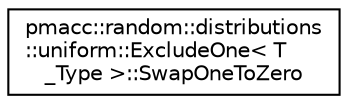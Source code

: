 digraph "Graphical Class Hierarchy"
{
 // LATEX_PDF_SIZE
  edge [fontname="Helvetica",fontsize="10",labelfontname="Helvetica",labelfontsize="10"];
  node [fontname="Helvetica",fontsize="10",shape=record];
  rankdir="LR";
  Node0 [label="pmacc::random::distributions\l::uniform::ExcludeOne\< T\l_Type \>::SwapOneToZero",height=0.2,width=0.4,color="black", fillcolor="white", style="filled",URL="$structpmacc_1_1random_1_1distributions_1_1uniform_1_1_exclude_one_1_1_swap_one_to_zero.html",tooltip="Swap the value one to zero."];
}

